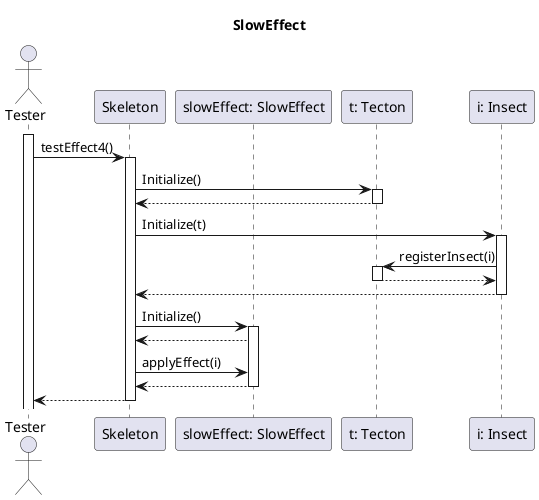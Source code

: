 @startuml Effects Init

title SlowEffect 

actor "Tester" as test

participant "Skeleton" as tester
activate test
test ->tester:testEffect4()

participant "slowEffect: SlowEffect" as speed


participant "t: Tecton" as t

participant "i: Insect" as i


activate tester

tester -> t: Initialize()
activate t
t --> tester
deactivate t

tester -> i: Initialize(t)
activate i
i-> t: registerInsect(i)
activate t
t --> i
deactivate t
i--> tester
deactivate i






tester -> speed: Initialize()
activate speed
speed --> tester

tester->speed: applyEffect(i)
speed-->tester
deactivate speed

test <-- tester
deactivate tester




@enduml
